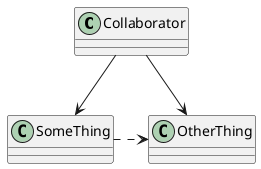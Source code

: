 @startuml

class Collaborator

Collaborator -down-> SomeThing
Collaborator -down-> OtherThing
SomeThing .right.> OtherThing

@enduml